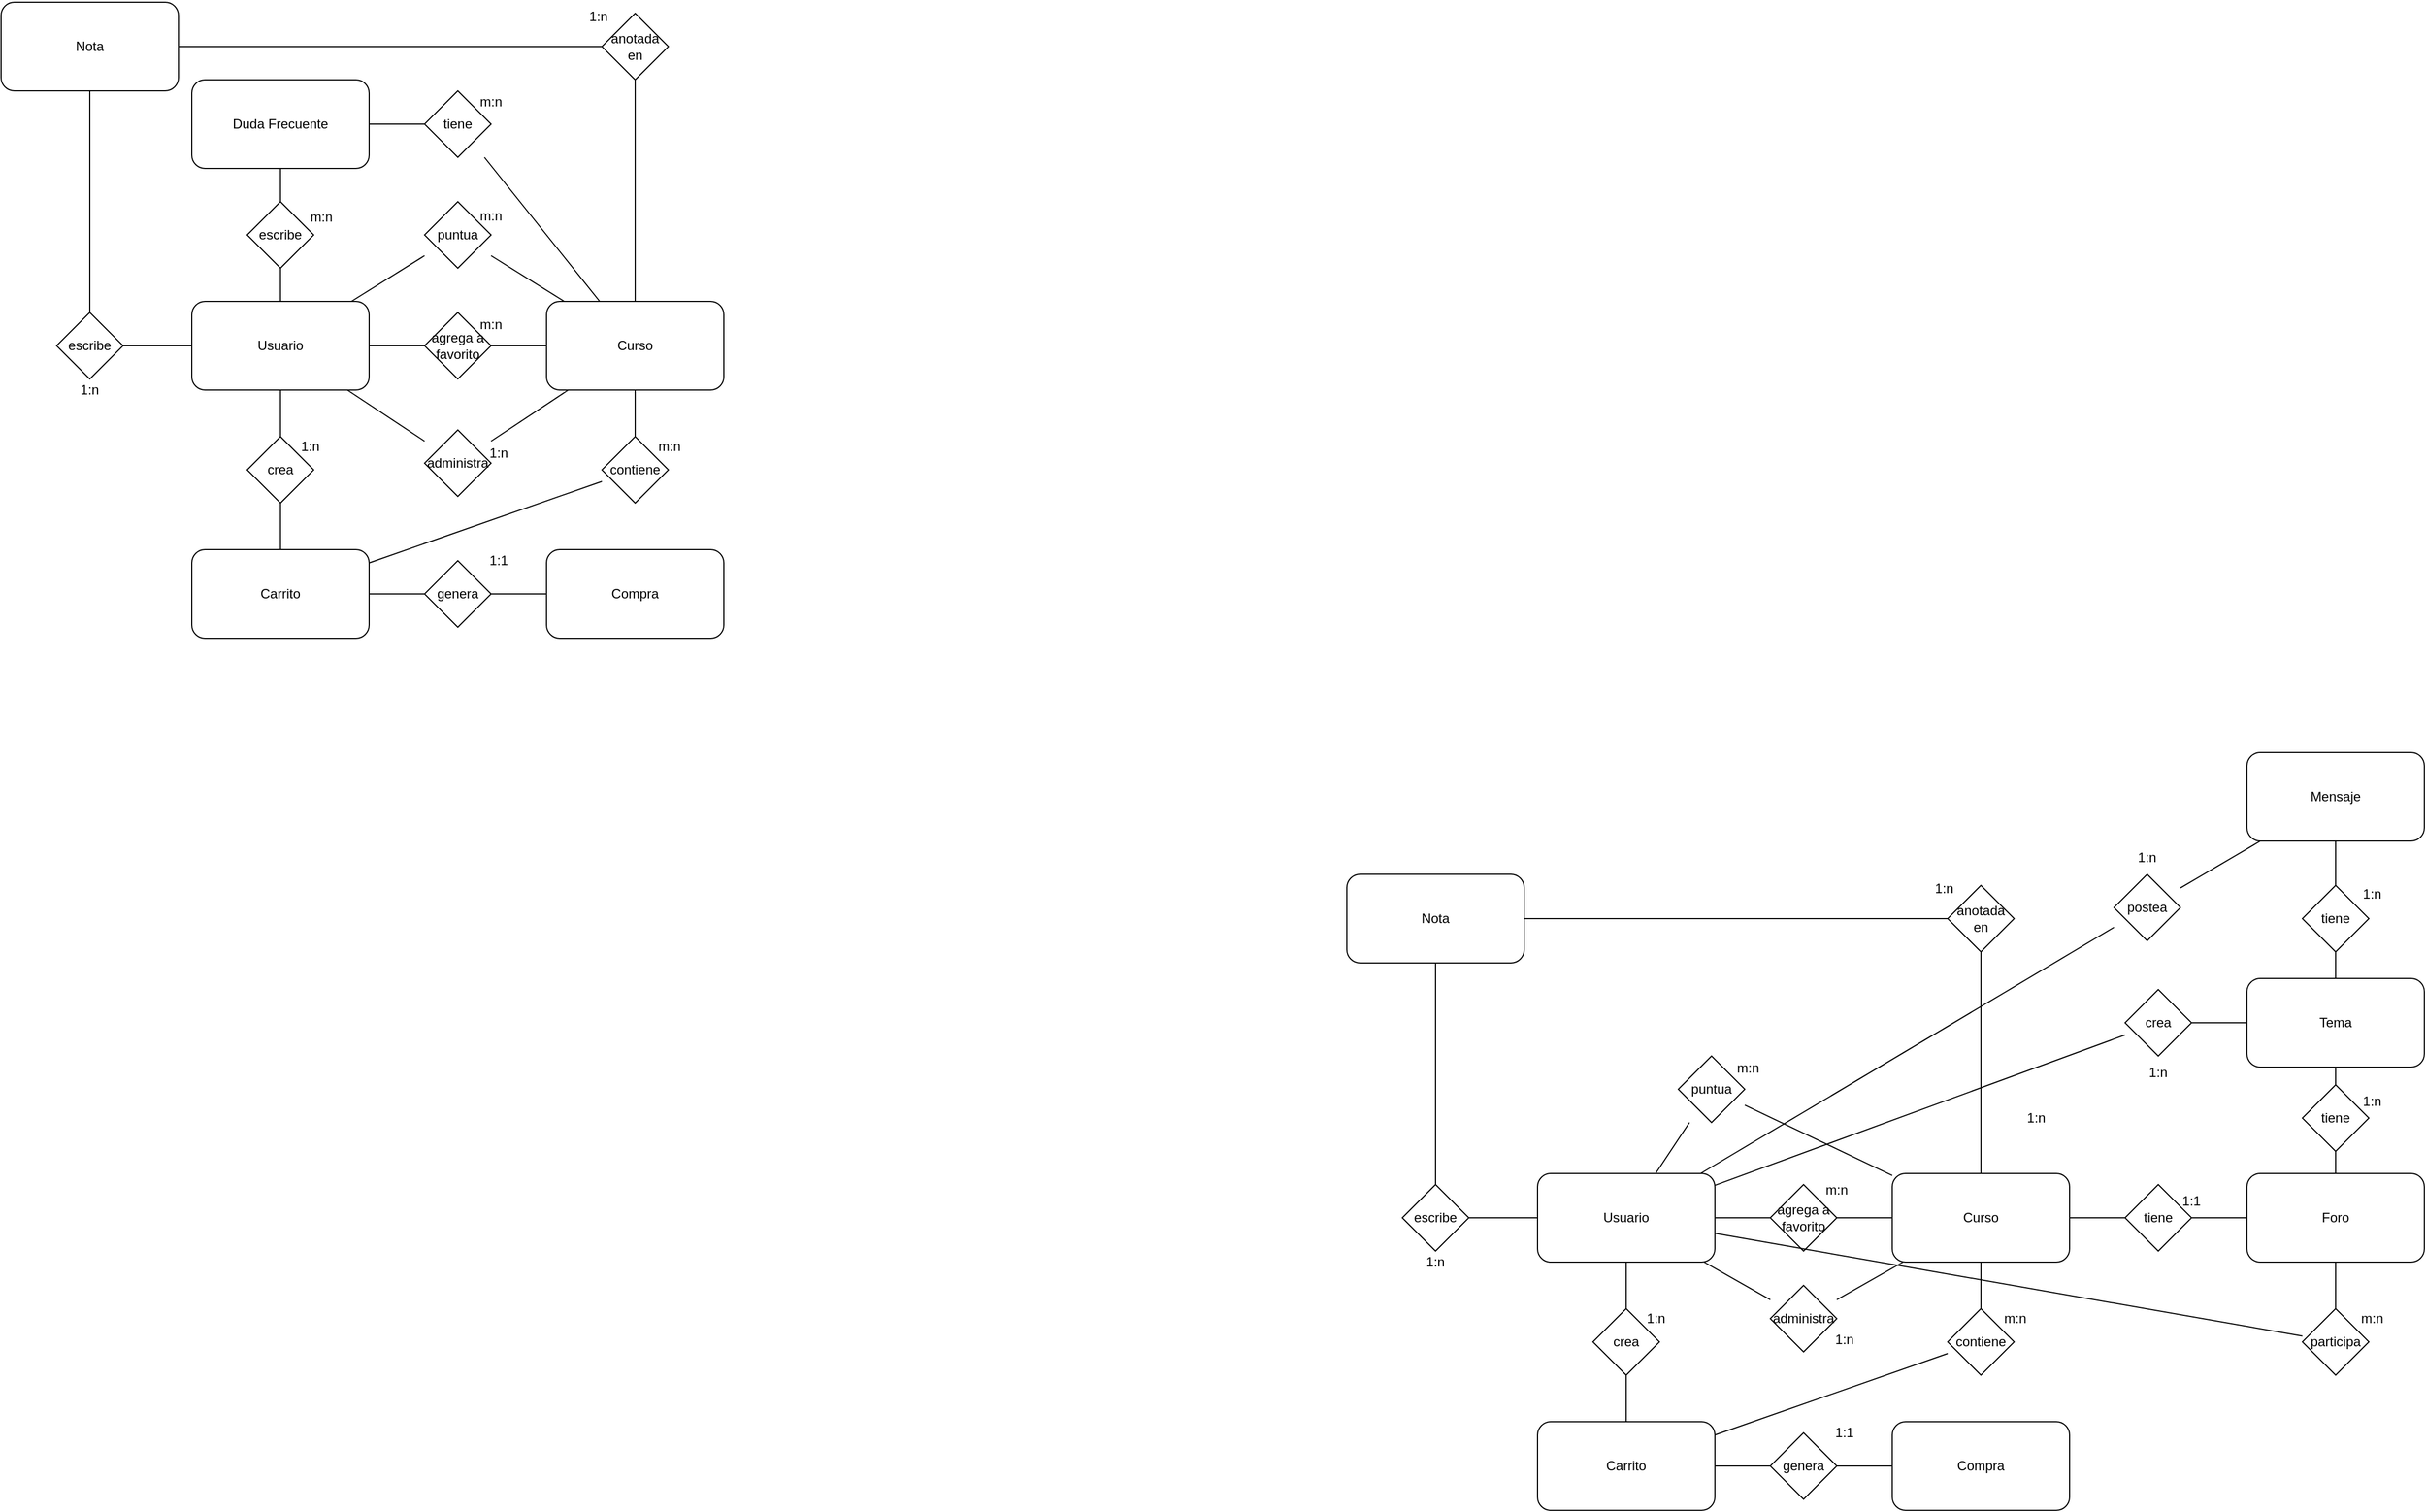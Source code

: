 <mxfile version="27.0.9">
  <diagram name="Diagrama Chen" id="0">
    <mxGraphModel dx="1405" dy="981" grid="0" gridSize="10" guides="1" tooltips="1" connect="1" arrows="1" fold="1" page="0" pageScale="1" pageWidth="827" pageHeight="1169" math="0" shadow="0">
      <root>
        <mxCell id="0" />
        <mxCell id="1" parent="0" />
        <mxCell id="0x6-bEQGfIEkiX45eMe0-2" style="rounded=0;orthogonalLoop=1;jettySize=auto;html=1;endArrow=none;startFill=0;" parent="1" source="c507a44dde" target="0x6-bEQGfIEkiX45eMe0-1" edge="1">
          <mxGeometry relative="1" as="geometry" />
        </mxCell>
        <mxCell id="0x6-bEQGfIEkiX45eMe0-8" style="rounded=0;orthogonalLoop=1;jettySize=auto;html=1;endArrow=none;startFill=0;" parent="1" source="c507a44dde" target="0x6-bEQGfIEkiX45eMe0-7" edge="1">
          <mxGeometry relative="1" as="geometry" />
        </mxCell>
        <mxCell id="c507a44dde" value="Usuario" style="shape=rectangle;whiteSpace=wrap;html=1;rounded=1;" parent="1" vertex="1">
          <mxGeometry x="40" y="80" width="160" height="80" as="geometry" />
        </mxCell>
        <mxCell id="0x6-bEQGfIEkiX45eMe0-33" style="rounded=0;orthogonalLoop=1;jettySize=auto;html=1;endArrow=none;startFill=0;" parent="1" source="3630f46efc" target="0x6-bEQGfIEkiX45eMe0-32" edge="1">
          <mxGeometry relative="1" as="geometry" />
        </mxCell>
        <mxCell id="3630f46efc" value="Curso" style="shape=rectangle;whiteSpace=wrap;html=1;rounded=1;" parent="1" vertex="1">
          <mxGeometry x="360" y="80" width="160" height="80" as="geometry" />
        </mxCell>
        <mxCell id="0x6-bEQGfIEkiX45eMe0-5" style="edgeStyle=orthogonalEdgeStyle;rounded=0;orthogonalLoop=1;jettySize=auto;html=1;endArrow=none;startFill=0;" parent="1" source="15c4d11b2c" target="0x6-bEQGfIEkiX45eMe0-4" edge="1">
          <mxGeometry relative="1" as="geometry" />
        </mxCell>
        <mxCell id="15c4d11b2c" value="Nota" style="shape=rectangle;whiteSpace=wrap;html=1;rounded=1;" parent="1" vertex="1">
          <mxGeometry x="-132" y="-190" width="160" height="80" as="geometry" />
        </mxCell>
        <mxCell id="5fd3fc4b8a" value="Duda Frecuente" style="shape=rectangle;whiteSpace=wrap;html=1;rounded=1;" parent="1" vertex="1">
          <mxGeometry x="40" y="-120" width="160" height="80" as="geometry" />
        </mxCell>
        <mxCell id="0x6-bEQGfIEkiX45eMe0-11" style="rounded=0;orthogonalLoop=1;jettySize=auto;html=1;endArrow=none;startFill=0;" parent="1" source="9366aa94e9" target="0x6-bEQGfIEkiX45eMe0-10" edge="1">
          <mxGeometry relative="1" as="geometry" />
        </mxCell>
        <mxCell id="9366aa94e9" value="crea" style="shape=rhombus;whiteSpace=wrap;html=1;" parent="1" vertex="1">
          <mxGeometry x="90" y="202" width="60" height="60" as="geometry" />
        </mxCell>
        <mxCell id="84e2bef8b9" style="endArrow=none;html=1;" parent="1" source="c507a44dde" target="9366aa94e9" edge="1">
          <mxGeometry relative="1" as="geometry" />
        </mxCell>
        <mxCell id="805d979ef9" value="agrega a favorito" style="shape=rhombus;whiteSpace=wrap;html=1;" parent="1" vertex="1">
          <mxGeometry x="250" y="90" width="60" height="60" as="geometry" />
        </mxCell>
        <mxCell id="1da4725860" style="endArrow=none;html=1;" parent="1" source="c507a44dde" target="805d979ef9" edge="1">
          <mxGeometry relative="1" as="geometry" />
        </mxCell>
        <mxCell id="d094ec1f19" style="endArrow=none;html=1;" parent="1" source="805d979ef9" target="3630f46efc" edge="1">
          <mxGeometry relative="1" as="geometry" />
        </mxCell>
        <mxCell id="f4ca932225" value="escribe" style="shape=rhombus;whiteSpace=wrap;html=1;" parent="1" vertex="1">
          <mxGeometry x="-82" y="90" width="60" height="60" as="geometry" />
        </mxCell>
        <mxCell id="c76c25dfb0" style="endArrow=none;html=1;" parent="1" source="c507a44dde" target="f4ca932225" edge="1">
          <mxGeometry relative="1" as="geometry" />
        </mxCell>
        <mxCell id="ead919b5aa" style="endArrow=none;html=1;" parent="1" source="f4ca932225" target="15c4d11b2c" edge="1">
          <mxGeometry relative="1" as="geometry" />
        </mxCell>
        <mxCell id="0x6-bEQGfIEkiX45eMe0-3" style="rounded=0;orthogonalLoop=1;jettySize=auto;html=1;endArrow=none;startFill=0;" parent="1" source="0x6-bEQGfIEkiX45eMe0-1" target="3630f46efc" edge="1">
          <mxGeometry relative="1" as="geometry" />
        </mxCell>
        <mxCell id="0x6-bEQGfIEkiX45eMe0-1" value="administra" style="shape=rhombus;whiteSpace=wrap;html=1;" parent="1" vertex="1">
          <mxGeometry x="250" y="196" width="60" height="60" as="geometry" />
        </mxCell>
        <mxCell id="CANbLbW7vSRfO3FM9BtO-2" style="rounded=0;orthogonalLoop=1;jettySize=auto;html=1;endArrow=none;startFill=0;" edge="1" parent="1" source="0x6-bEQGfIEkiX45eMe0-4" target="3630f46efc">
          <mxGeometry relative="1" as="geometry" />
        </mxCell>
        <mxCell id="0x6-bEQGfIEkiX45eMe0-4" value="anotada en" style="shape=rhombus;whiteSpace=wrap;html=1;" parent="1" vertex="1">
          <mxGeometry x="410" y="-180" width="60" height="60" as="geometry" />
        </mxCell>
        <mxCell id="0x6-bEQGfIEkiX45eMe0-9" style="rounded=0;orthogonalLoop=1;jettySize=auto;html=1;endArrow=none;startFill=0;" parent="1" source="0x6-bEQGfIEkiX45eMe0-7" target="3630f46efc" edge="1">
          <mxGeometry relative="1" as="geometry" />
        </mxCell>
        <mxCell id="0x6-bEQGfIEkiX45eMe0-7" value="puntua" style="shape=rhombus;whiteSpace=wrap;html=1;" parent="1" vertex="1">
          <mxGeometry x="250" y="-10" width="60" height="60" as="geometry" />
        </mxCell>
        <mxCell id="0x6-bEQGfIEkiX45eMe0-17" style="rounded=0;orthogonalLoop=1;jettySize=auto;html=1;endArrow=none;startFill=0;" parent="1" source="0x6-bEQGfIEkiX45eMe0-10" target="0x6-bEQGfIEkiX45eMe0-16" edge="1">
          <mxGeometry relative="1" as="geometry" />
        </mxCell>
        <mxCell id="0x6-bEQGfIEkiX45eMe0-10" value="Carrito" style="shape=rectangle;whiteSpace=wrap;html=1;rounded=1;" parent="1" vertex="1">
          <mxGeometry x="40" y="304" width="160" height="80" as="geometry" />
        </mxCell>
        <mxCell id="0x6-bEQGfIEkiX45eMe0-13" style="rounded=0;orthogonalLoop=1;jettySize=auto;html=1;endArrow=none;startFill=0;" parent="1" source="0x6-bEQGfIEkiX45eMe0-12" target="3630f46efc" edge="1">
          <mxGeometry relative="1" as="geometry" />
        </mxCell>
        <mxCell id="0x6-bEQGfIEkiX45eMe0-14" style="rounded=0;orthogonalLoop=1;jettySize=auto;html=1;endArrow=none;startFill=0;" parent="1" source="0x6-bEQGfIEkiX45eMe0-12" target="0x6-bEQGfIEkiX45eMe0-10" edge="1">
          <mxGeometry relative="1" as="geometry" />
        </mxCell>
        <mxCell id="0x6-bEQGfIEkiX45eMe0-12" value="contiene" style="shape=rhombus;whiteSpace=wrap;html=1;" parent="1" vertex="1">
          <mxGeometry x="410" y="202" width="60" height="60" as="geometry" />
        </mxCell>
        <mxCell id="0x6-bEQGfIEkiX45eMe0-15" value="Compra" style="shape=rectangle;whiteSpace=wrap;html=1;rounded=1;" parent="1" vertex="1">
          <mxGeometry x="360" y="304" width="160" height="80" as="geometry" />
        </mxCell>
        <mxCell id="0x6-bEQGfIEkiX45eMe0-18" style="rounded=0;orthogonalLoop=1;jettySize=auto;html=1;endArrow=none;startFill=0;" parent="1" source="0x6-bEQGfIEkiX45eMe0-16" target="0x6-bEQGfIEkiX45eMe0-15" edge="1">
          <mxGeometry relative="1" as="geometry" />
        </mxCell>
        <mxCell id="0x6-bEQGfIEkiX45eMe0-16" value="genera" style="shape=rhombus;whiteSpace=wrap;html=1;" parent="1" vertex="1">
          <mxGeometry x="250" y="314" width="60" height="60" as="geometry" />
        </mxCell>
        <mxCell id="0x6-bEQGfIEkiX45eMe0-22" value="m:n" style="text;html=1;align=center;verticalAlign=middle;whiteSpace=wrap;rounded=0;" parent="1" vertex="1">
          <mxGeometry x="280" y="-12" width="60" height="30" as="geometry" />
        </mxCell>
        <mxCell id="0x6-bEQGfIEkiX45eMe0-24" value="1:n" style="text;html=1;align=center;verticalAlign=middle;whiteSpace=wrap;rounded=0;" parent="1" vertex="1">
          <mxGeometry x="377" y="-192" width="60" height="30" as="geometry" />
        </mxCell>
        <mxCell id="0x6-bEQGfIEkiX45eMe0-25" value="m:n" style="text;html=1;align=center;verticalAlign=middle;whiteSpace=wrap;rounded=0;" parent="1" vertex="1">
          <mxGeometry x="280" y="86" width="60" height="30" as="geometry" />
        </mxCell>
        <mxCell id="0x6-bEQGfIEkiX45eMe0-26" value="1:n" style="text;html=1;align=center;verticalAlign=middle;whiteSpace=wrap;rounded=0;" parent="1" vertex="1">
          <mxGeometry x="287" y="202" width="60" height="30" as="geometry" />
        </mxCell>
        <mxCell id="0x6-bEQGfIEkiX45eMe0-27" value="1:n" style="text;html=1;align=center;verticalAlign=middle;whiteSpace=wrap;rounded=0;" parent="1" vertex="1">
          <mxGeometry x="117" y="196" width="60" height="30" as="geometry" />
        </mxCell>
        <mxCell id="0x6-bEQGfIEkiX45eMe0-28" value="m:n" style="text;html=1;align=center;verticalAlign=middle;whiteSpace=wrap;rounded=0;" parent="1" vertex="1">
          <mxGeometry x="441" y="196" width="60" height="30" as="geometry" />
        </mxCell>
        <mxCell id="0x6-bEQGfIEkiX45eMe0-29" value="1:1" style="text;html=1;align=center;verticalAlign=middle;whiteSpace=wrap;rounded=0;" parent="1" vertex="1">
          <mxGeometry x="287" y="299" width="60" height="30" as="geometry" />
        </mxCell>
        <mxCell id="0x6-bEQGfIEkiX45eMe0-31" value="m:n" style="text;html=1;align=center;verticalAlign=middle;whiteSpace=wrap;rounded=0;" parent="1" vertex="1">
          <mxGeometry x="280" y="-115" width="60" height="30" as="geometry" />
        </mxCell>
        <mxCell id="0x6-bEQGfIEkiX45eMe0-34" style="rounded=0;orthogonalLoop=1;jettySize=auto;html=1;endArrow=none;startFill=0;" parent="1" source="0x6-bEQGfIEkiX45eMe0-32" target="5fd3fc4b8a" edge="1">
          <mxGeometry relative="1" as="geometry" />
        </mxCell>
        <mxCell id="0x6-bEQGfIEkiX45eMe0-32" value="tiene" style="shape=rhombus;whiteSpace=wrap;html=1;" parent="1" vertex="1">
          <mxGeometry x="250" y="-110" width="60" height="60" as="geometry" />
        </mxCell>
        <mxCell id="0x6-bEQGfIEkiX45eMe0-53" value="1:n" style="text;html=1;align=center;verticalAlign=middle;whiteSpace=wrap;rounded=0;" parent="1" vertex="1">
          <mxGeometry x="-82" y="145" width="60" height="30" as="geometry" />
        </mxCell>
        <mxCell id="0x6-bEQGfIEkiX45eMe0-56" style="rounded=0;orthogonalLoop=1;jettySize=auto;html=1;endArrow=none;startFill=0;" parent="1" source="0x6-bEQGfIEkiX45eMe0-55" target="5fd3fc4b8a" edge="1">
          <mxGeometry relative="1" as="geometry" />
        </mxCell>
        <mxCell id="0x6-bEQGfIEkiX45eMe0-57" style="rounded=0;orthogonalLoop=1;jettySize=auto;html=1;endArrow=none;startFill=0;" parent="1" source="0x6-bEQGfIEkiX45eMe0-55" target="c507a44dde" edge="1">
          <mxGeometry relative="1" as="geometry" />
        </mxCell>
        <mxCell id="0x6-bEQGfIEkiX45eMe0-55" value="escribe" style="shape=rhombus;whiteSpace=wrap;html=1;" parent="1" vertex="1">
          <mxGeometry x="90" y="-10" width="60" height="60" as="geometry" />
        </mxCell>
        <mxCell id="0x6-bEQGfIEkiX45eMe0-58" value="m:n" style="text;html=1;align=center;verticalAlign=middle;whiteSpace=wrap;rounded=0;" parent="1" vertex="1">
          <mxGeometry x="127" y="-12" width="60" height="32" as="geometry" />
        </mxCell>
        <mxCell id="CANbLbW7vSRfO3FM9BtO-3" style="rounded=0;orthogonalLoop=1;jettySize=auto;html=1;endArrow=none;startFill=0;" edge="1" parent="1" source="CANbLbW7vSRfO3FM9BtO-7" target="CANbLbW7vSRfO3FM9BtO-24">
          <mxGeometry relative="1" as="geometry" />
        </mxCell>
        <mxCell id="CANbLbW7vSRfO3FM9BtO-4" style="rounded=0;orthogonalLoop=1;jettySize=auto;html=1;endArrow=none;startFill=0;" edge="1" parent="1" source="CANbLbW7vSRfO3FM9BtO-7" target="CANbLbW7vSRfO3FM9BtO-28">
          <mxGeometry relative="1" as="geometry" />
        </mxCell>
        <mxCell id="CANbLbW7vSRfO3FM9BtO-5" style="rounded=0;orthogonalLoop=1;jettySize=auto;html=1;endArrow=none;startFill=0;" edge="1" parent="1" source="CANbLbW7vSRfO3FM9BtO-7" target="CANbLbW7vSRfO3FM9BtO-58">
          <mxGeometry relative="1" as="geometry" />
        </mxCell>
        <mxCell id="CANbLbW7vSRfO3FM9BtO-6" style="rounded=0;orthogonalLoop=1;jettySize=auto;html=1;endArrow=none;startFill=0;" edge="1" parent="1" source="CANbLbW7vSRfO3FM9BtO-7" target="CANbLbW7vSRfO3FM9BtO-61">
          <mxGeometry relative="1" as="geometry" />
        </mxCell>
        <mxCell id="CANbLbW7vSRfO3FM9BtO-7" value="Usuario" style="shape=rectangle;whiteSpace=wrap;html=1;rounded=1;" vertex="1" parent="1">
          <mxGeometry x="1254" y="867" width="160" height="80" as="geometry" />
        </mxCell>
        <mxCell id="CANbLbW7vSRfO3FM9BtO-8" style="rounded=0;orthogonalLoop=1;jettySize=auto;html=1;endArrow=none;startFill=0;" edge="1" parent="1" source="CANbLbW7vSRfO3FM9BtO-9" target="CANbLbW7vSRfO3FM9BtO-47">
          <mxGeometry relative="1" as="geometry" />
        </mxCell>
        <mxCell id="CANbLbW7vSRfO3FM9BtO-9" value="Curso" style="shape=rectangle;whiteSpace=wrap;html=1;rounded=1;" vertex="1" parent="1">
          <mxGeometry x="1574" y="867" width="160" height="80" as="geometry" />
        </mxCell>
        <mxCell id="CANbLbW7vSRfO3FM9BtO-10" style="edgeStyle=orthogonalEdgeStyle;rounded=0;orthogonalLoop=1;jettySize=auto;html=1;endArrow=none;startFill=0;" edge="1" parent="1" source="CANbLbW7vSRfO3FM9BtO-11" target="CANbLbW7vSRfO3FM9BtO-26">
          <mxGeometry relative="1" as="geometry" />
        </mxCell>
        <mxCell id="CANbLbW7vSRfO3FM9BtO-11" value="Nota" style="shape=rectangle;whiteSpace=wrap;html=1;rounded=1;" vertex="1" parent="1">
          <mxGeometry x="1082" y="597" width="160" height="80" as="geometry" />
        </mxCell>
        <mxCell id="CANbLbW7vSRfO3FM9BtO-12" style="rounded=0;orthogonalLoop=1;jettySize=auto;html=1;endArrow=none;startFill=0;" edge="1" parent="1" source="CANbLbW7vSRfO3FM9BtO-13" target="CANbLbW7vSRfO3FM9BtO-48">
          <mxGeometry relative="1" as="geometry" />
        </mxCell>
        <mxCell id="CANbLbW7vSRfO3FM9BtO-13" value="Foro" style="shape=rectangle;whiteSpace=wrap;html=1;rounded=1;" vertex="1" parent="1">
          <mxGeometry x="1894" y="867" width="160" height="80" as="geometry" />
        </mxCell>
        <mxCell id="CANbLbW7vSRfO3FM9BtO-14" style="rounded=0;orthogonalLoop=1;jettySize=auto;html=1;endArrow=none;startFill=0;" edge="1" parent="1" source="CANbLbW7vSRfO3FM9BtO-15" target="CANbLbW7vSRfO3FM9BtO-30">
          <mxGeometry relative="1" as="geometry" />
        </mxCell>
        <mxCell id="CANbLbW7vSRfO3FM9BtO-15" value="crea" style="shape=rhombus;whiteSpace=wrap;html=1;" vertex="1" parent="1">
          <mxGeometry x="1304" y="989" width="60" height="60" as="geometry" />
        </mxCell>
        <mxCell id="CANbLbW7vSRfO3FM9BtO-16" style="endArrow=none;html=1;" edge="1" parent="1" source="CANbLbW7vSRfO3FM9BtO-7" target="CANbLbW7vSRfO3FM9BtO-15">
          <mxGeometry relative="1" as="geometry" />
        </mxCell>
        <mxCell id="CANbLbW7vSRfO3FM9BtO-17" value="agrega a favorito" style="shape=rhombus;whiteSpace=wrap;html=1;" vertex="1" parent="1">
          <mxGeometry x="1464" y="877" width="60" height="60" as="geometry" />
        </mxCell>
        <mxCell id="CANbLbW7vSRfO3FM9BtO-18" style="endArrow=none;html=1;" edge="1" parent="1" source="CANbLbW7vSRfO3FM9BtO-7" target="CANbLbW7vSRfO3FM9BtO-17">
          <mxGeometry relative="1" as="geometry" />
        </mxCell>
        <mxCell id="CANbLbW7vSRfO3FM9BtO-19" style="endArrow=none;html=1;" edge="1" parent="1" source="CANbLbW7vSRfO3FM9BtO-17" target="CANbLbW7vSRfO3FM9BtO-9">
          <mxGeometry relative="1" as="geometry" />
        </mxCell>
        <mxCell id="CANbLbW7vSRfO3FM9BtO-20" value="escribe" style="shape=rhombus;whiteSpace=wrap;html=1;" vertex="1" parent="1">
          <mxGeometry x="1132" y="877" width="60" height="60" as="geometry" />
        </mxCell>
        <mxCell id="CANbLbW7vSRfO3FM9BtO-21" style="endArrow=none;html=1;" edge="1" parent="1" source="CANbLbW7vSRfO3FM9BtO-7" target="CANbLbW7vSRfO3FM9BtO-20">
          <mxGeometry relative="1" as="geometry" />
        </mxCell>
        <mxCell id="CANbLbW7vSRfO3FM9BtO-22" style="endArrow=none;html=1;" edge="1" parent="1" source="CANbLbW7vSRfO3FM9BtO-20" target="CANbLbW7vSRfO3FM9BtO-11">
          <mxGeometry relative="1" as="geometry" />
        </mxCell>
        <mxCell id="CANbLbW7vSRfO3FM9BtO-23" style="rounded=0;orthogonalLoop=1;jettySize=auto;html=1;endArrow=none;startFill=0;" edge="1" parent="1" source="CANbLbW7vSRfO3FM9BtO-24" target="CANbLbW7vSRfO3FM9BtO-9">
          <mxGeometry relative="1" as="geometry" />
        </mxCell>
        <mxCell id="CANbLbW7vSRfO3FM9BtO-24" value="administra" style="shape=rhombus;whiteSpace=wrap;html=1;" vertex="1" parent="1">
          <mxGeometry x="1464" y="968" width="60" height="60" as="geometry" />
        </mxCell>
        <mxCell id="CANbLbW7vSRfO3FM9BtO-25" style="rounded=0;orthogonalLoop=1;jettySize=auto;html=1;endArrow=none;startFill=0;" edge="1" parent="1" source="CANbLbW7vSRfO3FM9BtO-26" target="CANbLbW7vSRfO3FM9BtO-9">
          <mxGeometry relative="1" as="geometry" />
        </mxCell>
        <mxCell id="CANbLbW7vSRfO3FM9BtO-26" value="anotada en" style="shape=rhombus;whiteSpace=wrap;html=1;" vertex="1" parent="1">
          <mxGeometry x="1624" y="607" width="60" height="60" as="geometry" />
        </mxCell>
        <mxCell id="CANbLbW7vSRfO3FM9BtO-27" style="rounded=0;orthogonalLoop=1;jettySize=auto;html=1;endArrow=none;startFill=0;" edge="1" parent="1" source="CANbLbW7vSRfO3FM9BtO-28" target="CANbLbW7vSRfO3FM9BtO-9">
          <mxGeometry relative="1" as="geometry" />
        </mxCell>
        <mxCell id="CANbLbW7vSRfO3FM9BtO-28" value="puntua" style="shape=rhombus;whiteSpace=wrap;html=1;" vertex="1" parent="1">
          <mxGeometry x="1381" y="761" width="60" height="60" as="geometry" />
        </mxCell>
        <mxCell id="CANbLbW7vSRfO3FM9BtO-29" style="rounded=0;orthogonalLoop=1;jettySize=auto;html=1;endArrow=none;startFill=0;" edge="1" parent="1" source="CANbLbW7vSRfO3FM9BtO-30" target="CANbLbW7vSRfO3FM9BtO-36">
          <mxGeometry relative="1" as="geometry" />
        </mxCell>
        <mxCell id="CANbLbW7vSRfO3FM9BtO-30" value="Carrito" style="shape=rectangle;whiteSpace=wrap;html=1;rounded=1;" vertex="1" parent="1">
          <mxGeometry x="1254" y="1091" width="160" height="80" as="geometry" />
        </mxCell>
        <mxCell id="CANbLbW7vSRfO3FM9BtO-31" style="rounded=0;orthogonalLoop=1;jettySize=auto;html=1;endArrow=none;startFill=0;" edge="1" parent="1" source="CANbLbW7vSRfO3FM9BtO-33" target="CANbLbW7vSRfO3FM9BtO-9">
          <mxGeometry relative="1" as="geometry" />
        </mxCell>
        <mxCell id="CANbLbW7vSRfO3FM9BtO-32" style="rounded=0;orthogonalLoop=1;jettySize=auto;html=1;endArrow=none;startFill=0;" edge="1" parent="1" source="CANbLbW7vSRfO3FM9BtO-33" target="CANbLbW7vSRfO3FM9BtO-30">
          <mxGeometry relative="1" as="geometry" />
        </mxCell>
        <mxCell id="CANbLbW7vSRfO3FM9BtO-33" value="contiene" style="shape=rhombus;whiteSpace=wrap;html=1;" vertex="1" parent="1">
          <mxGeometry x="1624" y="989" width="60" height="60" as="geometry" />
        </mxCell>
        <mxCell id="CANbLbW7vSRfO3FM9BtO-34" value="Compra" style="shape=rectangle;whiteSpace=wrap;html=1;rounded=1;" vertex="1" parent="1">
          <mxGeometry x="1574" y="1091" width="160" height="80" as="geometry" />
        </mxCell>
        <mxCell id="CANbLbW7vSRfO3FM9BtO-35" style="rounded=0;orthogonalLoop=1;jettySize=auto;html=1;endArrow=none;startFill=0;" edge="1" parent="1" source="CANbLbW7vSRfO3FM9BtO-36" target="CANbLbW7vSRfO3FM9BtO-34">
          <mxGeometry relative="1" as="geometry" />
        </mxCell>
        <mxCell id="CANbLbW7vSRfO3FM9BtO-36" value="genera" style="shape=rhombus;whiteSpace=wrap;html=1;" vertex="1" parent="1">
          <mxGeometry x="1464" y="1101" width="60" height="60" as="geometry" />
        </mxCell>
        <mxCell id="CANbLbW7vSRfO3FM9BtO-37" value="m:n" style="text;html=1;align=center;verticalAlign=middle;whiteSpace=wrap;rounded=0;" vertex="1" parent="1">
          <mxGeometry x="1414" y="757" width="60" height="30" as="geometry" />
        </mxCell>
        <mxCell id="CANbLbW7vSRfO3FM9BtO-38" value="1:n" style="text;html=1;align=center;verticalAlign=middle;whiteSpace=wrap;rounded=0;" vertex="1" parent="1">
          <mxGeometry x="1674" y="802" width="60" height="30" as="geometry" />
        </mxCell>
        <mxCell id="CANbLbW7vSRfO3FM9BtO-39" value="1:n" style="text;html=1;align=center;verticalAlign=middle;whiteSpace=wrap;rounded=0;" vertex="1" parent="1">
          <mxGeometry x="1591" y="595" width="60" height="30" as="geometry" />
        </mxCell>
        <mxCell id="CANbLbW7vSRfO3FM9BtO-40" value="m:n" style="text;html=1;align=center;verticalAlign=middle;whiteSpace=wrap;rounded=0;" vertex="1" parent="1">
          <mxGeometry x="1494" y="867" width="60" height="30" as="geometry" />
        </mxCell>
        <mxCell id="CANbLbW7vSRfO3FM9BtO-41" value="1:n" style="text;html=1;align=center;verticalAlign=middle;whiteSpace=wrap;rounded=0;" vertex="1" parent="1">
          <mxGeometry x="1501" y="1002" width="60" height="30" as="geometry" />
        </mxCell>
        <mxCell id="CANbLbW7vSRfO3FM9BtO-42" value="1:n" style="text;html=1;align=center;verticalAlign=middle;whiteSpace=wrap;rounded=0;" vertex="1" parent="1">
          <mxGeometry x="1331" y="983" width="60" height="30" as="geometry" />
        </mxCell>
        <mxCell id="CANbLbW7vSRfO3FM9BtO-43" value="m:n" style="text;html=1;align=center;verticalAlign=middle;whiteSpace=wrap;rounded=0;" vertex="1" parent="1">
          <mxGeometry x="1655" y="983" width="60" height="30" as="geometry" />
        </mxCell>
        <mxCell id="CANbLbW7vSRfO3FM9BtO-44" value="1:1" style="text;html=1;align=center;verticalAlign=middle;whiteSpace=wrap;rounded=0;" vertex="1" parent="1">
          <mxGeometry x="1501" y="1086" width="60" height="30" as="geometry" />
        </mxCell>
        <mxCell id="CANbLbW7vSRfO3FM9BtO-45" value="1:1" style="text;html=1;align=center;verticalAlign=middle;whiteSpace=wrap;rounded=0;" vertex="1" parent="1">
          <mxGeometry x="1814" y="877" width="60" height="30" as="geometry" />
        </mxCell>
        <mxCell id="CANbLbW7vSRfO3FM9BtO-46" style="rounded=0;orthogonalLoop=1;jettySize=auto;html=1;endArrow=none;startFill=0;" edge="1" parent="1" source="CANbLbW7vSRfO3FM9BtO-47" target="CANbLbW7vSRfO3FM9BtO-13">
          <mxGeometry relative="1" as="geometry" />
        </mxCell>
        <mxCell id="CANbLbW7vSRfO3FM9BtO-47" value="tiene" style="shape=rhombus;whiteSpace=wrap;html=1;" vertex="1" parent="1">
          <mxGeometry x="1784" y="877" width="60" height="60" as="geometry" />
        </mxCell>
        <mxCell id="CANbLbW7vSRfO3FM9BtO-48" value="tiene" style="shape=rhombus;whiteSpace=wrap;html=1;" vertex="1" parent="1">
          <mxGeometry x="1944" y="787" width="60" height="60" as="geometry" />
        </mxCell>
        <mxCell id="CANbLbW7vSRfO3FM9BtO-49" style="rounded=0;orthogonalLoop=1;jettySize=auto;html=1;endArrow=none;startFill=0;" edge="1" parent="1" source="CANbLbW7vSRfO3FM9BtO-51" target="CANbLbW7vSRfO3FM9BtO-48">
          <mxGeometry relative="1" as="geometry" />
        </mxCell>
        <mxCell id="CANbLbW7vSRfO3FM9BtO-50" style="rounded=0;orthogonalLoop=1;jettySize=auto;html=1;endArrow=none;startFill=0;" edge="1" parent="1" source="CANbLbW7vSRfO3FM9BtO-51" target="CANbLbW7vSRfO3FM9BtO-54">
          <mxGeometry relative="1" as="geometry" />
        </mxCell>
        <mxCell id="CANbLbW7vSRfO3FM9BtO-51" value="Tema" style="shape=rectangle;whiteSpace=wrap;html=1;rounded=1;" vertex="1" parent="1">
          <mxGeometry x="1894" y="691" width="160" height="80" as="geometry" />
        </mxCell>
        <mxCell id="CANbLbW7vSRfO3FM9BtO-52" value="1:n" style="text;html=1;align=center;verticalAlign=middle;whiteSpace=wrap;rounded=0;" vertex="1" parent="1">
          <mxGeometry x="1977" y="787" width="60" height="30" as="geometry" />
        </mxCell>
        <mxCell id="CANbLbW7vSRfO3FM9BtO-53" style="edgeStyle=orthogonalEdgeStyle;rounded=0;orthogonalLoop=1;jettySize=auto;html=1;endArrow=none;startFill=0;" edge="1" parent="1" source="CANbLbW7vSRfO3FM9BtO-54" target="CANbLbW7vSRfO3FM9BtO-56">
          <mxGeometry relative="1" as="geometry" />
        </mxCell>
        <mxCell id="CANbLbW7vSRfO3FM9BtO-54" value="tiene" style="shape=rhombus;whiteSpace=wrap;html=1;" vertex="1" parent="1">
          <mxGeometry x="1944" y="607" width="60" height="60" as="geometry" />
        </mxCell>
        <mxCell id="CANbLbW7vSRfO3FM9BtO-55" value="1:n" style="text;html=1;align=center;verticalAlign=middle;whiteSpace=wrap;rounded=0;" vertex="1" parent="1">
          <mxGeometry x="1977" y="600" width="60" height="30" as="geometry" />
        </mxCell>
        <mxCell id="CANbLbW7vSRfO3FM9BtO-56" value="Mensaje" style="shape=rectangle;whiteSpace=wrap;html=1;rounded=1;" vertex="1" parent="1">
          <mxGeometry x="1894" y="487" width="160" height="80" as="geometry" />
        </mxCell>
        <mxCell id="CANbLbW7vSRfO3FM9BtO-57" style="rounded=0;orthogonalLoop=1;jettySize=auto;html=1;endArrow=none;startFill=0;" edge="1" parent="1" source="CANbLbW7vSRfO3FM9BtO-58" target="CANbLbW7vSRfO3FM9BtO-56">
          <mxGeometry relative="1" as="geometry" />
        </mxCell>
        <mxCell id="CANbLbW7vSRfO3FM9BtO-58" value="postea" style="shape=rhombus;whiteSpace=wrap;html=1;" vertex="1" parent="1">
          <mxGeometry x="1774" y="597" width="60" height="60" as="geometry" />
        </mxCell>
        <mxCell id="CANbLbW7vSRfO3FM9BtO-59" value="1:n" style="text;html=1;align=center;verticalAlign=middle;whiteSpace=wrap;rounded=0;" vertex="1" parent="1">
          <mxGeometry x="1774" y="567" width="60" height="30" as="geometry" />
        </mxCell>
        <mxCell id="CANbLbW7vSRfO3FM9BtO-60" style="rounded=0;orthogonalLoop=1;jettySize=auto;html=1;endArrow=none;startFill=0;" edge="1" parent="1" source="CANbLbW7vSRfO3FM9BtO-61" target="CANbLbW7vSRfO3FM9BtO-51">
          <mxGeometry relative="1" as="geometry" />
        </mxCell>
        <mxCell id="CANbLbW7vSRfO3FM9BtO-61" value="crea" style="shape=rhombus;whiteSpace=wrap;html=1;" vertex="1" parent="1">
          <mxGeometry x="1784" y="701" width="60" height="60" as="geometry" />
        </mxCell>
        <mxCell id="CANbLbW7vSRfO3FM9BtO-62" value="1:n" style="text;html=1;align=center;verticalAlign=middle;whiteSpace=wrap;rounded=0;" vertex="1" parent="1">
          <mxGeometry x="1784" y="761" width="60" height="30" as="geometry" />
        </mxCell>
        <mxCell id="CANbLbW7vSRfO3FM9BtO-63" value="1:n" style="text;html=1;align=center;verticalAlign=middle;whiteSpace=wrap;rounded=0;" vertex="1" parent="1">
          <mxGeometry x="1132" y="932" width="60" height="30" as="geometry" />
        </mxCell>
        <mxCell id="CANbLbW7vSRfO3FM9BtO-64" style="rounded=0;orthogonalLoop=1;jettySize=auto;html=1;endArrow=none;startFill=0;" edge="1" parent="1" source="CANbLbW7vSRfO3FM9BtO-66" target="CANbLbW7vSRfO3FM9BtO-13">
          <mxGeometry relative="1" as="geometry" />
        </mxCell>
        <mxCell id="CANbLbW7vSRfO3FM9BtO-65" style="rounded=0;orthogonalLoop=1;jettySize=auto;html=1;endArrow=none;startFill=0;" edge="1" parent="1" source="CANbLbW7vSRfO3FM9BtO-66" target="CANbLbW7vSRfO3FM9BtO-7">
          <mxGeometry relative="1" as="geometry" />
        </mxCell>
        <mxCell id="CANbLbW7vSRfO3FM9BtO-66" value="participa" style="shape=rhombus;whiteSpace=wrap;html=1;" vertex="1" parent="1">
          <mxGeometry x="1944" y="989" width="60" height="60" as="geometry" />
        </mxCell>
        <mxCell id="CANbLbW7vSRfO3FM9BtO-67" value="m:n" style="text;html=1;align=center;verticalAlign=middle;whiteSpace=wrap;rounded=0;" vertex="1" parent="1">
          <mxGeometry x="1977" y="983" width="60" height="30" as="geometry" />
        </mxCell>
      </root>
    </mxGraphModel>
  </diagram>
</mxfile>
